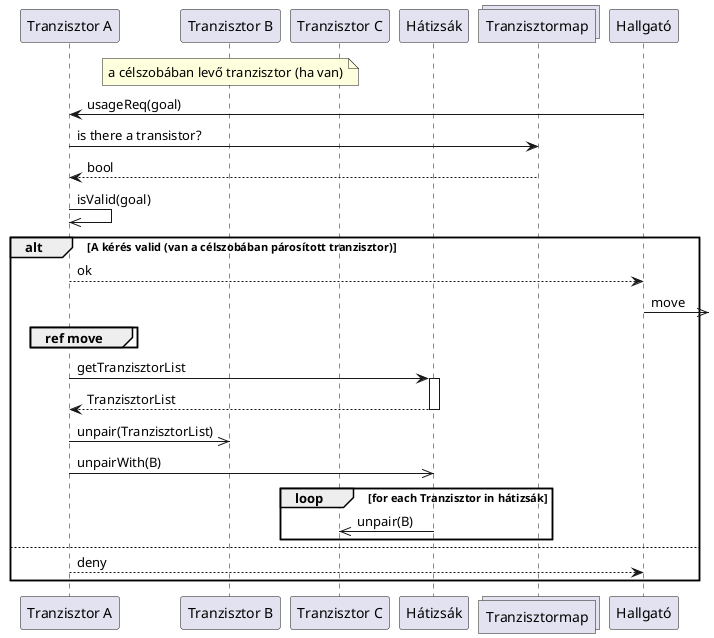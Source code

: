 @startuml teleport
Participant "Tranzisztor A" as tranz
participant "Tranzisztor B" as tranz2
participant "Tranzisztor C" as tranz3
participant "Hátizsák" as hát
collections "Tranzisztormap" as map
Participant Hallgató as h

note over tranz2 : a célszobában levő tranzisztor (ha van)

h->tranz : usageReq(goal)
tranz->map : is there a transistor?
return bool

tranz->>tranz : isValid(goal)

alt A kérés valid (van a célszobában párosított tranzisztor)

    tranz-->h : ok
    h->>] : move

    group ref move
    end

    tranz->hát ++: getTranzisztorList
    return TranzisztorList

    tranz->>tranz2 : unpair(TranzisztorList)

    tranz->>hát : unpairWith(B)
    loop for each Tranzisztor in hátizsák
        hát->>tranz3 : unpair(B)
    end
else
    tranz-->h : deny
end

@enduml

'------------------------------------------------'

@startuml pair
Participant "Tranzisztor A" as tranz1
participant "Tranzisztor B" as tranz2
collections "Tranzisztormap" as map
participant Hátizsák as hát
participant Hallgató as h

group ref tárgyfelvétel
    note over h : a hallgató tranzisztort vesz fel
end

hát->>tranz1 : notifyOnAdd
tranz1->>map : setPlace(null)
note right : beállítja, hogy nincs szobában

tranz1->hát ++: pairAll
loop for each tranzisztor in hátizsák
    hát->>tranz2 : pairWith(A)
end
hát-->tranz1 --: return(tranzisztor List)
tranz1->>tranz1 : pair(tranzisztor List)

@enduml

'---------------------------------------------'

@startuml place

Participant "Tranzisztor A" as tranz1
collections "Tranzisztormap" as map
participant Hátizsák as hát
participant Hallgató as h

group ref tárgyletétel
note over h : a hallgató tranzisztort dob el
end

tranz1->>map : setPlace(szoba)
note right: beállítja, hogy milyen szobába került

@enduml